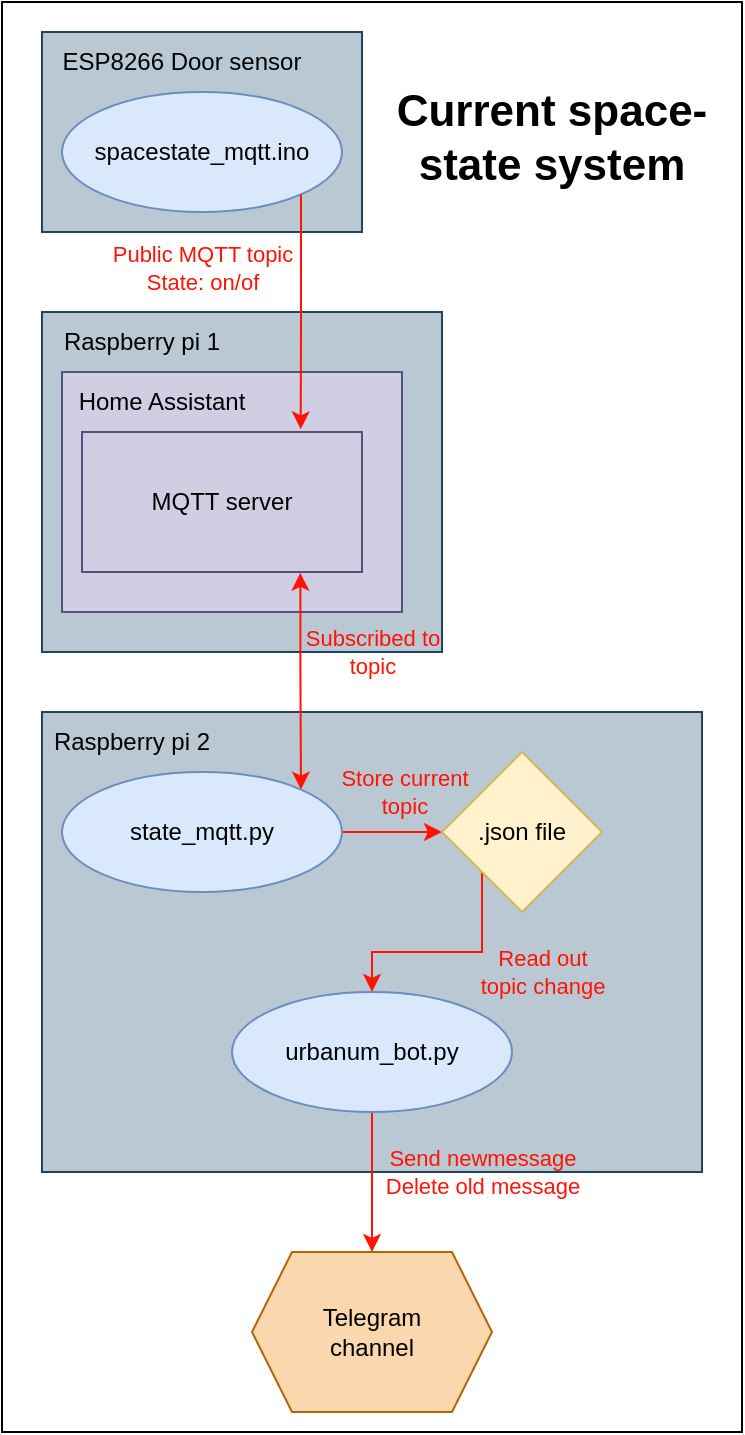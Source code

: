 <mxfile version="22.0.4" type="github">
  <diagram name="Page-1" id="v_LOG3iEKz90UjBwet6A">
    <mxGraphModel dx="1183" dy="1047" grid="1" gridSize="10" guides="1" tooltips="1" connect="1" arrows="1" fold="1" page="1" pageScale="1" pageWidth="4681" pageHeight="3300" math="0" shadow="0">
      <root>
        <mxCell id="0" />
        <mxCell id="1" parent="0" />
        <mxCell id="lQvAjMkVVWH8meGutCO9-32" value="" style="rounded=0;whiteSpace=wrap;html=1;" vertex="1" parent="1">
          <mxGeometry x="970" y="835" width="370" height="715" as="geometry" />
        </mxCell>
        <mxCell id="lQvAjMkVVWH8meGutCO9-19" value="" style="rounded=0;whiteSpace=wrap;html=1;fillColor=#bac8d3;strokeColor=#23445d;" vertex="1" parent="1">
          <mxGeometry x="990" y="850" width="160" height="100" as="geometry" />
        </mxCell>
        <mxCell id="lQvAjMkVVWH8meGutCO9-16" value="" style="rounded=0;whiteSpace=wrap;html=1;fillColor=#bac8d3;strokeColor=#23445d;" vertex="1" parent="1">
          <mxGeometry x="990" y="1190" width="330" height="230" as="geometry" />
        </mxCell>
        <mxCell id="lQvAjMkVVWH8meGutCO9-5" value="" style="rounded=0;whiteSpace=wrap;html=1;fillColor=#bac8d3;strokeColor=#23445d;" vertex="1" parent="1">
          <mxGeometry x="990" y="990" width="200" height="170" as="geometry" />
        </mxCell>
        <mxCell id="lQvAjMkVVWH8meGutCO9-7" value="" style="rounded=0;whiteSpace=wrap;html=1;fillColor=#d0cee2;strokeColor=#56517e;" vertex="1" parent="1">
          <mxGeometry x="1000" y="1020" width="170" height="120" as="geometry" />
        </mxCell>
        <mxCell id="lQvAjMkVVWH8meGutCO9-3" value="spacestate_mqtt.ino" style="ellipse;whiteSpace=wrap;html=1;fillColor=#dae8fc;strokeColor=#6c8ebf;" vertex="1" parent="1">
          <mxGeometry x="1000" y="880" width="140" height="60" as="geometry" />
        </mxCell>
        <mxCell id="lQvAjMkVVWH8meGutCO9-10" style="edgeStyle=orthogonalEdgeStyle;rounded=0;orthogonalLoop=1;jettySize=auto;html=1;entryX=0.781;entryY=-0.019;entryDx=0;entryDy=0;exitX=1;exitY=1;exitDx=0;exitDy=0;entryPerimeter=0;strokeColor=#FF1303;" edge="1" parent="1" source="lQvAjMkVVWH8meGutCO9-3" target="lQvAjMkVVWH8meGutCO9-6">
          <mxGeometry relative="1" as="geometry">
            <mxPoint x="1280" y="970" as="sourcePoint" />
          </mxGeometry>
        </mxCell>
        <mxCell id="lQvAjMkVVWH8meGutCO9-11" value="Public MQTT topic&lt;br&gt;State: on/of" style="edgeLabel;html=1;align=center;verticalAlign=middle;resizable=0;points=[];labelBackgroundColor=none;fontColor=#FF1303;" vertex="1" connectable="0" parent="lQvAjMkVVWH8meGutCO9-10">
          <mxGeometry x="-0.383" y="2" relative="1" as="geometry">
            <mxPoint x="-52" as="offset" />
          </mxGeometry>
        </mxCell>
        <mxCell id="lQvAjMkVVWH8meGutCO9-14" style="edgeStyle=orthogonalEdgeStyle;rounded=0;orthogonalLoop=1;jettySize=auto;html=1;exitX=0.78;exitY=1.006;exitDx=0;exitDy=0;startArrow=classic;startFill=1;entryX=1;entryY=0;entryDx=0;entryDy=0;exitPerimeter=0;strokeColor=#FF1303;" edge="1" parent="1" source="lQvAjMkVVWH8meGutCO9-6" target="lQvAjMkVVWH8meGutCO9-13">
          <mxGeometry relative="1" as="geometry" />
        </mxCell>
        <mxCell id="lQvAjMkVVWH8meGutCO9-15" value="Subscribed to&lt;br&gt;topic" style="edgeLabel;html=1;align=center;verticalAlign=middle;resizable=0;points=[];labelBackgroundColor=none;fontColor=#FF1303;" vertex="1" connectable="0" parent="lQvAjMkVVWH8meGutCO9-14">
          <mxGeometry x="0.343" y="1" relative="1" as="geometry">
            <mxPoint x="34" y="-33" as="offset" />
          </mxGeometry>
        </mxCell>
        <mxCell id="lQvAjMkVVWH8meGutCO9-6" value="MQTT server" style="rounded=0;whiteSpace=wrap;html=1;fillColor=#d0cee2;strokeColor=#56517e;" vertex="1" parent="1">
          <mxGeometry x="1010" y="1050" width="140" height="70" as="geometry" />
        </mxCell>
        <mxCell id="lQvAjMkVVWH8meGutCO9-8" value="Raspberry pi 1" style="text;html=1;strokeColor=none;fillColor=none;align=center;verticalAlign=middle;whiteSpace=wrap;rounded=0;" vertex="1" parent="1">
          <mxGeometry x="990" y="990" width="100" height="30" as="geometry" />
        </mxCell>
        <mxCell id="lQvAjMkVVWH8meGutCO9-9" value="Home Assistant" style="text;html=1;strokeColor=none;fillColor=none;align=center;verticalAlign=middle;whiteSpace=wrap;rounded=0;" vertex="1" parent="1">
          <mxGeometry x="1000" y="1020" width="100" height="30" as="geometry" />
        </mxCell>
        <mxCell id="lQvAjMkVVWH8meGutCO9-23" style="edgeStyle=orthogonalEdgeStyle;rounded=0;orthogonalLoop=1;jettySize=auto;html=1;exitX=1;exitY=0.5;exitDx=0;exitDy=0;entryX=0;entryY=0.5;entryDx=0;entryDy=0;strokeColor=#FF1303;" edge="1" parent="1" source="lQvAjMkVVWH8meGutCO9-13" target="lQvAjMkVVWH8meGutCO9-21">
          <mxGeometry relative="1" as="geometry" />
        </mxCell>
        <mxCell id="lQvAjMkVVWH8meGutCO9-24" value="Store current&lt;br&gt;topic" style="edgeLabel;html=1;align=center;verticalAlign=middle;resizable=0;points=[];labelBackgroundColor=none;fontColor=#FF1303;" vertex="1" connectable="0" parent="lQvAjMkVVWH8meGutCO9-23">
          <mxGeometry x="-0.029" relative="1" as="geometry">
            <mxPoint x="6" y="-20" as="offset" />
          </mxGeometry>
        </mxCell>
        <mxCell id="lQvAjMkVVWH8meGutCO9-13" value="state_mqtt.py" style="ellipse;whiteSpace=wrap;html=1;fillColor=#dae8fc;strokeColor=#6c8ebf;" vertex="1" parent="1">
          <mxGeometry x="1000" y="1220" width="140" height="60" as="geometry" />
        </mxCell>
        <mxCell id="lQvAjMkVVWH8meGutCO9-17" value="Raspberry pi 2" style="text;html=1;strokeColor=none;fillColor=none;align=center;verticalAlign=middle;whiteSpace=wrap;rounded=0;" vertex="1" parent="1">
          <mxGeometry x="990" y="1190" width="90" height="30" as="geometry" />
        </mxCell>
        <mxCell id="lQvAjMkVVWH8meGutCO9-20" value="ESP8266 Door sensor" style="text;html=1;strokeColor=none;fillColor=none;align=center;verticalAlign=middle;whiteSpace=wrap;rounded=0;" vertex="1" parent="1">
          <mxGeometry x="990" y="850" width="140" height="30" as="geometry" />
        </mxCell>
        <mxCell id="lQvAjMkVVWH8meGutCO9-25" style="edgeStyle=orthogonalEdgeStyle;rounded=0;orthogonalLoop=1;jettySize=auto;html=1;exitX=0;exitY=1;exitDx=0;exitDy=0;entryX=0.5;entryY=0;entryDx=0;entryDy=0;strokeColor=#FF1303;" edge="1" parent="1" source="lQvAjMkVVWH8meGutCO9-21" target="lQvAjMkVVWH8meGutCO9-22">
          <mxGeometry relative="1" as="geometry" />
        </mxCell>
        <mxCell id="lQvAjMkVVWH8meGutCO9-26" value="Read out &lt;br&gt;topic change" style="edgeLabel;html=1;align=center;verticalAlign=middle;resizable=0;points=[];labelBackgroundColor=none;fontColor=#FF1303;" vertex="1" connectable="0" parent="lQvAjMkVVWH8meGutCO9-25">
          <mxGeometry x="0.133" relative="1" as="geometry">
            <mxPoint x="55" y="10" as="offset" />
          </mxGeometry>
        </mxCell>
        <mxCell id="lQvAjMkVVWH8meGutCO9-21" value=".json file" style="rhombus;whiteSpace=wrap;html=1;fillColor=#fff2cc;strokeColor=#d6b656;" vertex="1" parent="1">
          <mxGeometry x="1190" y="1210" width="80" height="80" as="geometry" />
        </mxCell>
        <mxCell id="lQvAjMkVVWH8meGutCO9-30" style="edgeStyle=orthogonalEdgeStyle;rounded=0;orthogonalLoop=1;jettySize=auto;html=1;exitX=0.5;exitY=1;exitDx=0;exitDy=0;entryX=0.5;entryY=0;entryDx=0;entryDy=0;strokeColor=#FF1303;" edge="1" parent="1" source="lQvAjMkVVWH8meGutCO9-22" target="lQvAjMkVVWH8meGutCO9-29">
          <mxGeometry relative="1" as="geometry" />
        </mxCell>
        <mxCell id="lQvAjMkVVWH8meGutCO9-31" value="Send newmessage&lt;br&gt;Delete old message" style="edgeLabel;html=1;align=center;verticalAlign=middle;resizable=0;points=[];labelBackgroundColor=none;fontColor=#FF1303;" vertex="1" connectable="0" parent="lQvAjMkVVWH8meGutCO9-30">
          <mxGeometry x="0.143" y="-1" relative="1" as="geometry">
            <mxPoint x="56" y="-10" as="offset" />
          </mxGeometry>
        </mxCell>
        <mxCell id="lQvAjMkVVWH8meGutCO9-22" value="urbanum_bot.py" style="ellipse;whiteSpace=wrap;html=1;fillColor=#dae8fc;strokeColor=#6c8ebf;" vertex="1" parent="1">
          <mxGeometry x="1085" y="1330" width="140" height="60" as="geometry" />
        </mxCell>
        <mxCell id="lQvAjMkVVWH8meGutCO9-29" value="&lt;div&gt;Telegram&lt;/div&gt;&lt;div&gt;channel&lt;br&gt;&lt;/div&gt;" style="shape=hexagon;perimeter=hexagonPerimeter2;whiteSpace=wrap;html=1;fixedSize=1;fillColor=#fad7ac;strokeColor=#b46504;" vertex="1" parent="1">
          <mxGeometry x="1095" y="1460" width="120" height="80" as="geometry" />
        </mxCell>
        <mxCell id="lQvAjMkVVWH8meGutCO9-33" value="&lt;font style=&quot;font-size: 22px;&quot;&gt;&lt;b&gt;Current space-state system&lt;/b&gt;&lt;br&gt;&lt;/font&gt;" style="text;html=1;strokeColor=none;fillColor=none;align=center;verticalAlign=middle;whiteSpace=wrap;rounded=0;" vertex="1" parent="1">
          <mxGeometry x="1160" y="850" width="170" height="105" as="geometry" />
        </mxCell>
      </root>
    </mxGraphModel>
  </diagram>
</mxfile>
